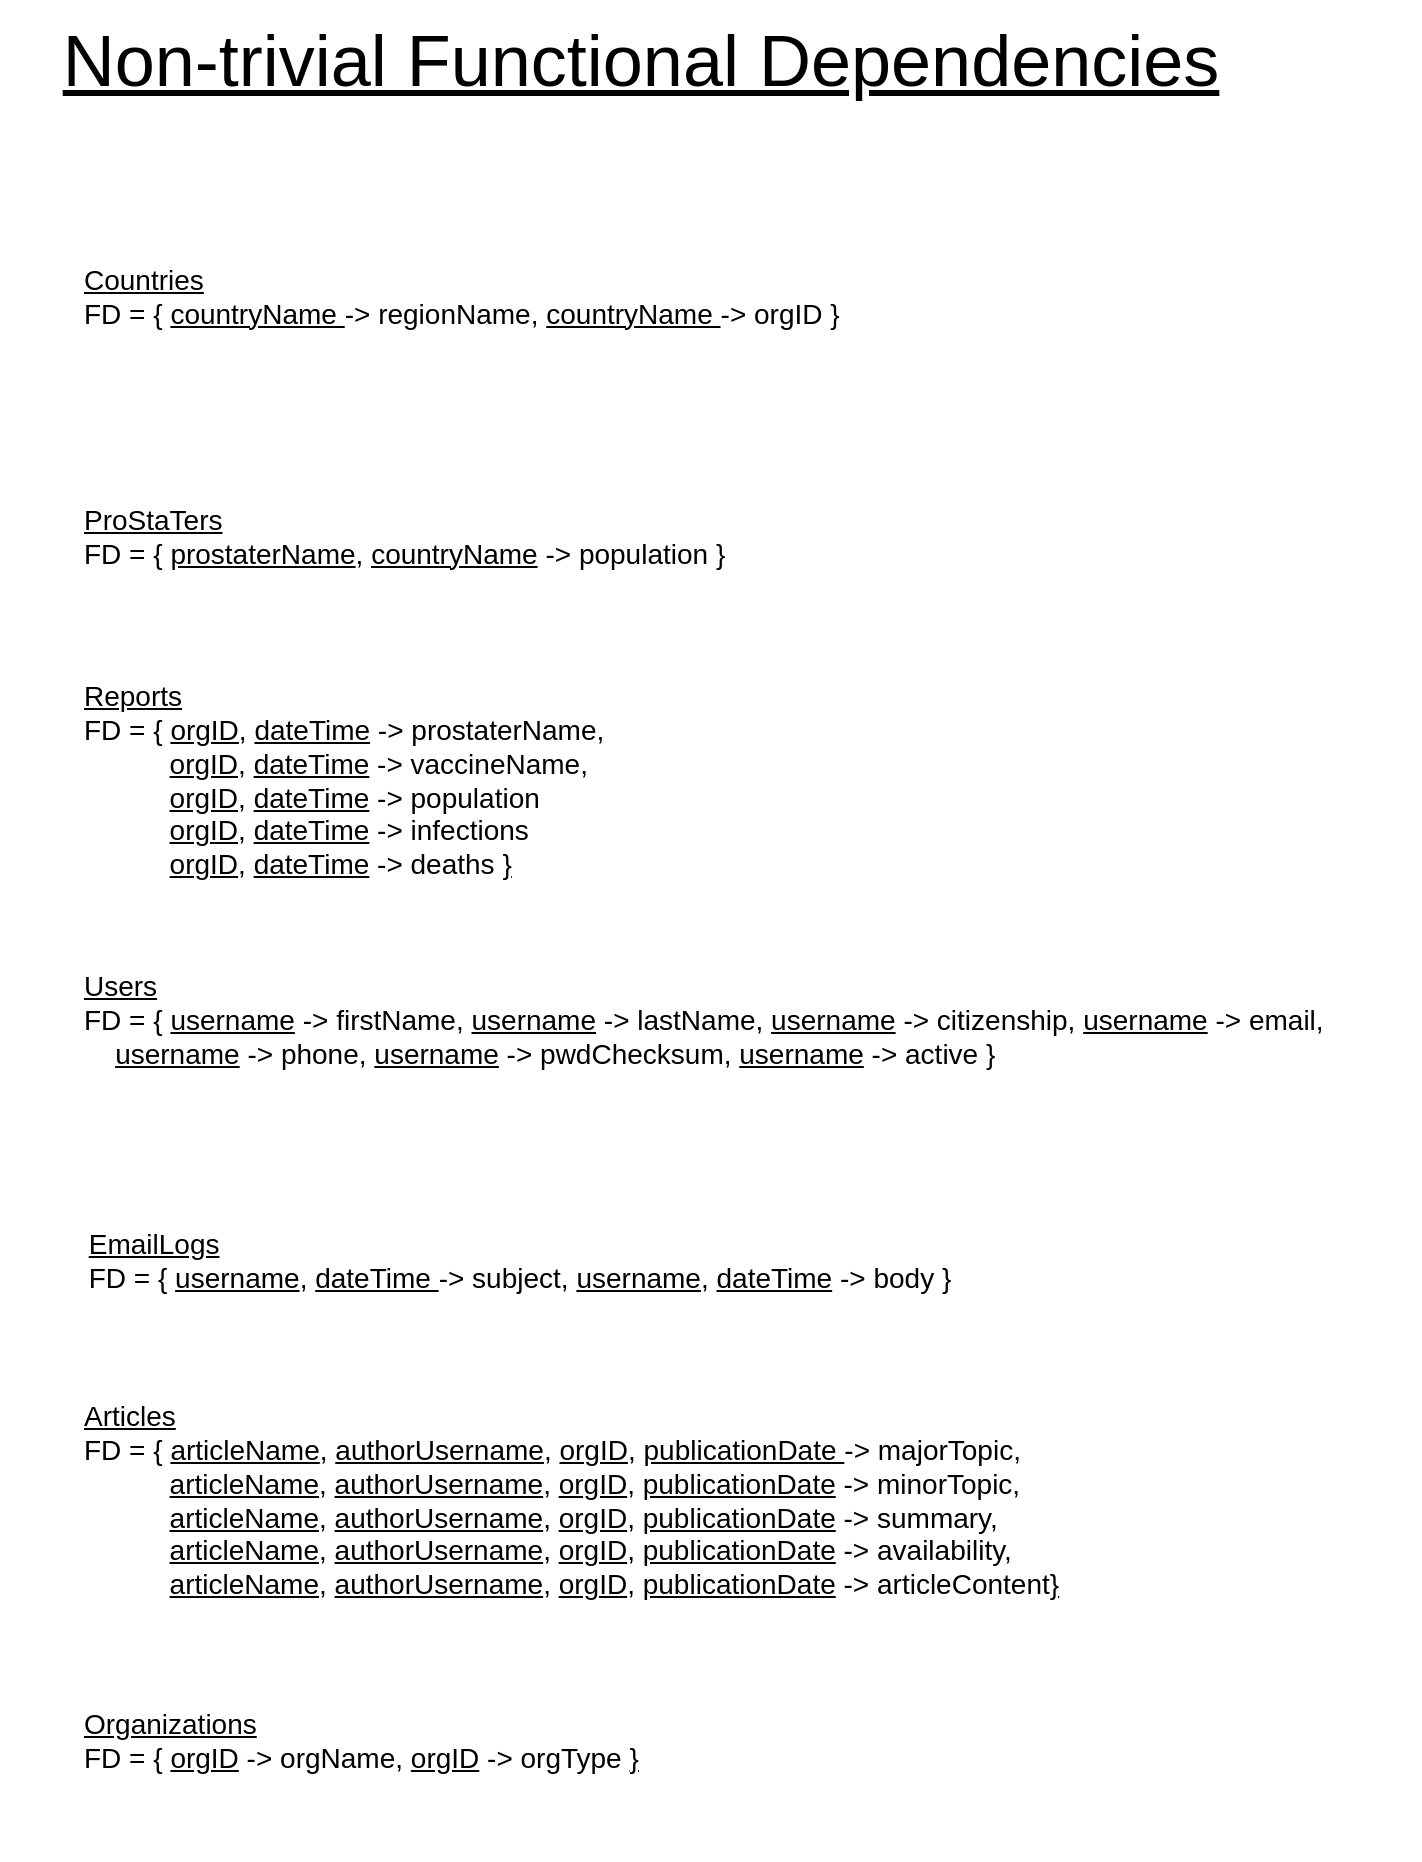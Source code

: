 <mxfile version="20.2.2" type="device"><diagram id="ZAaS-HPqrHIzfSMK2wdt" name="Page-1"><mxGraphModel dx="2272" dy="1862" grid="1" gridSize="10" guides="1" tooltips="1" connect="1" arrows="1" fold="1" page="1" pageScale="1" pageWidth="850" pageHeight="1100" math="0" shadow="0"><root><mxCell id="0"/><mxCell id="1" parent="0"/><mxCell id="Q2sRZudKJnXbVQ2QFgt8-1" value="&lt;div style=&quot;text-align: left;&quot;&gt;&lt;span style=&quot;font-size: 14px; background-color: initial;&quot;&gt;&lt;u&gt;EmailLogs&lt;/u&gt;&lt;/span&gt;&lt;/div&gt;&lt;font style=&quot;font-size: 14px;&quot;&gt;FD = { &lt;u&gt;username&lt;/u&gt;, &lt;u&gt;dateTime &lt;/u&gt;-&amp;gt; subject,&amp;nbsp;&lt;u&gt;username&lt;/u&gt;, &lt;u&gt;dateTime&lt;/u&gt; -&amp;gt; body }&lt;/font&gt;" style="text;html=1;strokeColor=none;fillColor=none;align=center;verticalAlign=middle;whiteSpace=wrap;rounded=0;" vertex="1" parent="1"><mxGeometry x="-840" y="-120" width="520" height="120" as="geometry"/></mxCell><mxCell id="Q2sRZudKJnXbVQ2QFgt8-2" value="&lt;div style=&quot;&quot;&gt;&lt;span style=&quot;font-size: 14px;&quot;&gt;&lt;u&gt;Countries&lt;/u&gt;&lt;/span&gt;&lt;/div&gt;&lt;font style=&quot;font-size: 14px;&quot;&gt;FD = { &lt;u&gt;countryName &lt;/u&gt;-&amp;gt; regionName, &lt;u&gt;countryName &lt;/u&gt;-&amp;gt; orgID }&lt;/font&gt;" style="text;html=1;strokeColor=none;fillColor=none;align=left;verticalAlign=middle;whiteSpace=wrap;rounded=0;" vertex="1" parent="1"><mxGeometry x="-800" y="-602.5" width="520" height="120" as="geometry"/></mxCell><mxCell id="Q2sRZudKJnXbVQ2QFgt8-3" value="&lt;div style=&quot;&quot;&gt;&lt;span style=&quot;font-size: 14px; background-color: initial;&quot;&gt;&lt;u&gt;ProStaTers&lt;/u&gt;&lt;/span&gt;&lt;/div&gt;&lt;font style=&quot;font-size: 14px;&quot;&gt;FD = { &lt;u&gt;prostaterName&lt;/u&gt;, &lt;u&gt;countryName&lt;/u&gt;&amp;nbsp;-&amp;gt; population&amp;nbsp;}&lt;/font&gt;" style="text;html=1;strokeColor=none;fillColor=none;align=left;verticalAlign=middle;whiteSpace=wrap;rounded=0;" vertex="1" parent="1"><mxGeometry x="-800" y="-482.5" width="520" height="120" as="geometry"/></mxCell><mxCell id="Q2sRZudKJnXbVQ2QFgt8-4" value="&lt;div style=&quot;&quot;&gt;&lt;span style=&quot;font-size: 14px; background-color: initial;&quot;&gt;&lt;u&gt;Users&lt;/u&gt;&lt;/span&gt;&lt;/div&gt;&lt;font style=&quot;font-size: 14px;&quot;&gt;FD = { &lt;u&gt;username&lt;/u&gt;&amp;nbsp;-&amp;gt; firstName, &lt;u&gt;username&lt;/u&gt;&amp;nbsp;-&amp;gt; lastName, &lt;u&gt;username&lt;/u&gt;&amp;nbsp;-&amp;gt; citizenship, &lt;u&gt;username&lt;/u&gt;&amp;nbsp;-&amp;gt; email, &lt;span style=&quot;white-space: pre;&quot;&gt; &lt;/span&gt;&amp;nbsp; &amp;nbsp;&lt;u&gt;username&lt;/u&gt;&amp;nbsp;-&amp;gt; phone, &lt;u&gt;username&lt;/u&gt;&amp;nbsp;-&amp;gt; pwdChecksum, &lt;u&gt;username&lt;/u&gt;&amp;nbsp;-&amp;gt; active&amp;nbsp;}&lt;/font&gt;" style="text;html=1;strokeColor=none;fillColor=none;align=left;verticalAlign=middle;whiteSpace=wrap;rounded=0;" vertex="1" parent="1"><mxGeometry x="-800" y="-240" width="630" height="120" as="geometry"/></mxCell><mxCell id="Q2sRZudKJnXbVQ2QFgt8-5" value="&lt;div style=&quot;&quot;&gt;&lt;span style=&quot;font-size: 14px;&quot;&gt;&lt;u&gt;Articles&lt;/u&gt;&lt;/span&gt;&lt;/div&gt;&lt;font style=&quot;font-size: 14px;&quot;&gt;&lt;div style=&quot;&quot;&gt;&lt;span style=&quot;background-color: initial;&quot;&gt;FD = { &lt;/span&gt;&lt;u style=&quot;background-color: initial;&quot;&gt;articleName&lt;/u&gt;&lt;span style=&quot;background-color: initial;&quot;&gt;, &lt;/span&gt;&lt;u style=&quot;background-color: initial;&quot;&gt;authorUsername&lt;/u&gt;&lt;span style=&quot;background-color: initial;&quot;&gt;, &lt;/span&gt;&lt;u style=&quot;background-color: initial;&quot;&gt;orgID&lt;/u&gt;&lt;span style=&quot;background-color: initial;&quot;&gt;, &lt;/span&gt;&lt;u style=&quot;background-color: initial;&quot;&gt;publicationDate&amp;nbsp;&lt;/u&gt;&lt;span style=&quot;background-color: initial;&quot;&gt;-&amp;gt; majorTopic,&amp;nbsp;&lt;/span&gt;&lt;/div&gt;&lt;div style=&quot;&quot;&gt;&lt;span style=&quot;background-color: initial;&quot;&gt;&amp;nbsp; &amp;nbsp; &amp;nbsp; &amp;nbsp; &amp;nbsp; &amp;nbsp;&lt;u&gt;articleName&lt;/u&gt;&lt;/span&gt;&lt;span style=&quot;background-color: initial;&quot;&gt;,&lt;/span&gt;&lt;span style=&quot;background-color: initial;&quot;&gt;&amp;nbsp;&lt;/span&gt;&lt;u style=&quot;background-color: initial;&quot;&gt;authorUsername&lt;/u&gt;&lt;span style=&quot;background-color: initial;&quot;&gt;,&lt;/span&gt;&lt;span style=&quot;background-color: initial;&quot;&gt;&amp;nbsp;&lt;/span&gt;&lt;u style=&quot;background-color: initial;&quot;&gt;orgID&lt;/u&gt;&lt;span style=&quot;background-color: initial;&quot;&gt;,&lt;/span&gt;&lt;span style=&quot;background-color: initial;&quot;&gt;&amp;nbsp;&lt;/span&gt;&lt;u style=&quot;background-color: initial;&quot;&gt;publicationDate&lt;/u&gt;&lt;span style=&quot;background-color: initial;&quot;&gt;&amp;nbsp;-&amp;gt; minorTopic,&amp;nbsp;&lt;/span&gt;&lt;/div&gt;&lt;div style=&quot;&quot;&gt;&lt;span style=&quot;background-color: initial;&quot;&gt;&amp;nbsp; &amp;nbsp; &amp;nbsp; &amp;nbsp; &amp;nbsp; &amp;nbsp;&lt;u&gt;articleName&lt;/u&gt;&lt;/span&gt;&lt;span style=&quot;background-color: initial;&quot;&gt;,&amp;nbsp;&lt;/span&gt;&lt;u style=&quot;background-color: initial;&quot;&gt;authorUsername&lt;/u&gt;&lt;span style=&quot;background-color: initial;&quot;&gt;,&amp;nbsp;&lt;/span&gt;&lt;u style=&quot;background-color: initial;&quot;&gt;orgID&lt;/u&gt;&lt;span style=&quot;background-color: initial;&quot;&gt;,&amp;nbsp;&lt;/span&gt;&lt;u style=&quot;background-color: initial;&quot;&gt;publicationDate&lt;/u&gt;&lt;span style=&quot;background-color: initial;&quot;&gt;&amp;nbsp;-&amp;gt; summary,&lt;/span&gt;&lt;/div&gt;&lt;div style=&quot;&quot;&gt;&lt;span style=&quot;background-color: initial;&quot;&gt;&amp;nbsp; &amp;nbsp; &amp;nbsp; &amp;nbsp; &amp;nbsp; &amp;nbsp;&lt;/span&gt;&lt;span style=&quot;background-color: initial;&quot;&gt;&lt;u&gt;articleName&lt;/u&gt;&lt;/span&gt;&lt;span style=&quot;background-color: initial;&quot;&gt;,&lt;/span&gt;&lt;span style=&quot;background-color: initial;&quot;&gt;&amp;nbsp;&lt;/span&gt;&lt;u style=&quot;background-color: initial;&quot;&gt;authorUsername&lt;/u&gt;&lt;span style=&quot;background-color: initial;&quot;&gt;,&lt;/span&gt;&lt;span style=&quot;background-color: initial;&quot;&gt;&amp;nbsp;&lt;/span&gt;&lt;u style=&quot;background-color: initial;&quot;&gt;orgID&lt;/u&gt;&lt;span style=&quot;background-color: initial;&quot;&gt;,&lt;/span&gt;&lt;span style=&quot;background-color: initial;&quot;&gt;&amp;nbsp;&lt;/span&gt;&lt;u style=&quot;background-color: initial;&quot;&gt;publicationDate&lt;/u&gt;&lt;span style=&quot;background-color: initial;&quot;&gt;&amp;nbsp;-&amp;gt; availability,&amp;nbsp;&lt;/span&gt;&lt;/div&gt;&lt;div style=&quot;&quot;&gt;&lt;span style=&quot;background-color: initial;&quot;&gt;&amp;nbsp; &amp;nbsp; &amp;nbsp; &amp;nbsp; &amp;nbsp; &amp;nbsp;&lt;u&gt;articleName&lt;/u&gt;&lt;/span&gt;&lt;span style=&quot;background-color: initial;&quot;&gt;,&amp;nbsp;&lt;/span&gt;&lt;u style=&quot;background-color: initial;&quot;&gt;authorUsername&lt;/u&gt;&lt;span style=&quot;background-color: initial;&quot;&gt;,&amp;nbsp;&lt;/span&gt;&lt;u style=&quot;background-color: initial;&quot;&gt;orgID&lt;/u&gt;&lt;span style=&quot;background-color: initial;&quot;&gt;,&amp;nbsp;&lt;/span&gt;&lt;u style=&quot;background-color: initial;&quot;&gt;publicationDate&lt;/u&gt;&lt;span style=&quot;background-color: initial;&quot;&gt;&amp;nbsp;-&amp;gt; articleContent&lt;/span&gt;&lt;u style=&quot;background-color: initial;&quot;&gt;}&lt;/u&gt;&lt;/div&gt;&lt;/font&gt;" style="text;html=1;strokeColor=none;fillColor=none;align=left;verticalAlign=middle;whiteSpace=wrap;rounded=0;" vertex="1" parent="1"><mxGeometry x="-800" width="670" height="120" as="geometry"/></mxCell><mxCell id="Q2sRZudKJnXbVQ2QFgt8-6" value="&lt;div style=&quot;&quot;&gt;&lt;span style=&quot;font-size: 14px;&quot;&gt;&lt;u&gt;Organizations&lt;/u&gt;&lt;/span&gt;&lt;/div&gt;&lt;font style=&quot;font-size: 14px;&quot;&gt;&lt;div style=&quot;&quot;&gt;&lt;span style=&quot;background-color: initial;&quot;&gt;FD = { &lt;u&gt;orgID&lt;/u&gt;&amp;nbsp;-&amp;gt; orgName, &lt;u&gt;orgID&lt;/u&gt;&amp;nbsp;-&amp;gt; orgType&lt;/span&gt;&lt;span style=&quot;background-color: initial;&quot;&gt;&amp;nbsp;&lt;/span&gt;&lt;u style=&quot;background-color: initial;&quot;&gt;}&lt;/u&gt;&lt;/div&gt;&lt;/font&gt;" style="text;html=1;strokeColor=none;fillColor=none;align=left;verticalAlign=middle;whiteSpace=wrap;rounded=0;" vertex="1" parent="1"><mxGeometry x="-800" y="120" width="670" height="120" as="geometry"/></mxCell><mxCell id="Q2sRZudKJnXbVQ2QFgt8-7" value="&lt;div style=&quot;&quot;&gt;&lt;span style=&quot;font-size: 14px;&quot;&gt;&lt;u&gt;Reports&lt;/u&gt;&lt;/span&gt;&lt;/div&gt;&lt;font style=&quot;font-size: 14px;&quot;&gt;&lt;div style=&quot;&quot;&gt;&lt;span style=&quot;background-color: initial;&quot;&gt;FD = { &lt;u&gt;orgID&lt;/u&gt;, &lt;u&gt;dateTime&lt;/u&gt;&amp;nbsp;-&amp;gt; prostaterName,&amp;nbsp;&lt;/span&gt;&lt;/div&gt;&amp;nbsp; &amp;nbsp; &amp;nbsp; &amp;nbsp; &amp;nbsp; &amp;nbsp;&lt;u&gt;orgID&lt;/u&gt;,&amp;nbsp;&lt;u&gt;dateTime&lt;/u&gt;&amp;nbsp;-&amp;gt; vaccineName,&lt;br&gt;&lt;span style=&quot;background-color: initial;&quot;&gt;&amp;nbsp; &amp;nbsp; &amp;nbsp; &amp;nbsp; &amp;nbsp; &amp;nbsp;&lt;u&gt;orgID&lt;/u&gt;, &lt;u&gt;dateTime&lt;/u&gt;&amp;nbsp;-&amp;gt; population&lt;br&gt;&amp;nbsp; &amp;nbsp; &amp;nbsp; &amp;nbsp; &amp;nbsp; &amp;nbsp;&lt;u&gt;orgID&lt;/u&gt;, &lt;u&gt;dateTime&lt;/u&gt;&amp;nbsp;-&amp;gt; infections&lt;br&gt;&amp;nbsp; &amp;nbsp; &amp;nbsp; &amp;nbsp; &amp;nbsp; &amp;nbsp;&lt;u&gt;orgID&lt;/u&gt;, &lt;u&gt;dateTime&lt;/u&gt;&amp;nbsp;-&amp;gt; deaths&amp;nbsp;&lt;/span&gt;&lt;u style=&quot;background-color: initial;&quot;&gt;}&lt;/u&gt;&lt;br&gt;&lt;/font&gt;" style="text;html=1;strokeColor=none;fillColor=none;align=left;verticalAlign=middle;whiteSpace=wrap;rounded=0;" vertex="1" parent="1"><mxGeometry x="-800" y="-360" width="670" height="120" as="geometry"/></mxCell><mxCell id="Q2sRZudKJnXbVQ2QFgt8-9" value="&lt;font style=&quot;font-size: 36px;&quot;&gt;&lt;u&gt;Non-trivial Functional Dependencies&lt;/u&gt;&lt;/font&gt;" style="text;html=1;align=center;verticalAlign=middle;resizable=0;points=[];autosize=1;strokeColor=none;fillColor=none;" vertex="1" parent="1"><mxGeometry x="-820" y="-690" width="600" height="60" as="geometry"/></mxCell></root></mxGraphModel></diagram></mxfile>